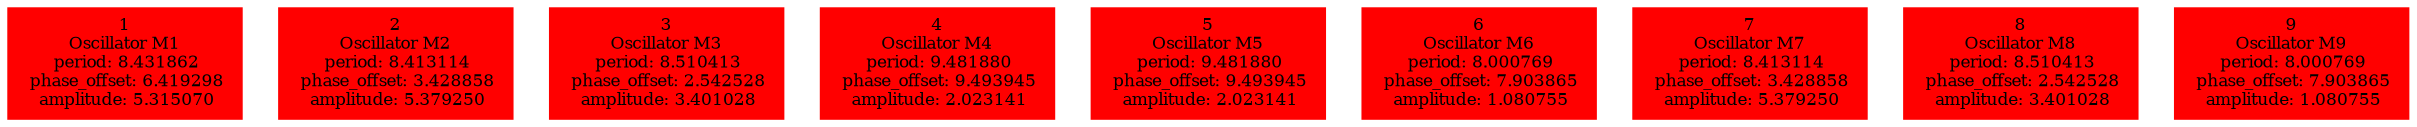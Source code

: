  digraph g{ forcelabels=true;
1 [label=<1<BR />Oscillator M1<BR /> period: 8.431862<BR /> phase_offset: 6.419298<BR /> amplitude: 5.315070>, shape=box,color=red,style=filled,fontsize=8];2 [label=<2<BR />Oscillator M2<BR /> period: 8.413114<BR /> phase_offset: 3.428858<BR /> amplitude: 5.379250>, shape=box,color=red,style=filled,fontsize=8];3 [label=<3<BR />Oscillator M3<BR /> period: 8.510413<BR /> phase_offset: 2.542528<BR /> amplitude: 3.401028>, shape=box,color=red,style=filled,fontsize=8];4 [label=<4<BR />Oscillator M4<BR /> period: 9.481880<BR /> phase_offset: 9.493945<BR /> amplitude: 2.023141>, shape=box,color=red,style=filled,fontsize=8];5 [label=<5<BR />Oscillator M5<BR /> period: 9.481880<BR /> phase_offset: 9.493945<BR /> amplitude: 2.023141>, shape=box,color=red,style=filled,fontsize=8];6 [label=<6<BR />Oscillator M6<BR /> period: 8.000769<BR /> phase_offset: 7.903865<BR /> amplitude: 1.080755>, shape=box,color=red,style=filled,fontsize=8];7 [label=<7<BR />Oscillator M7<BR /> period: 8.413114<BR /> phase_offset: 3.428858<BR /> amplitude: 5.379250>, shape=box,color=red,style=filled,fontsize=8];8 [label=<8<BR />Oscillator M8<BR /> period: 8.510413<BR /> phase_offset: 2.542528<BR /> amplitude: 3.401028>, shape=box,color=red,style=filled,fontsize=8];9 [label=<9<BR />Oscillator M9<BR /> period: 8.000769<BR /> phase_offset: 7.903865<BR /> amplitude: 1.080755>, shape=box,color=red,style=filled,fontsize=8]; }
